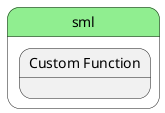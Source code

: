 @startuml
left to right direction


state "sml" as sml #lightgreen {
}


state sml #lightgreen {
    state "Custom Function" as smlfunction {
    }
}





@enduml
